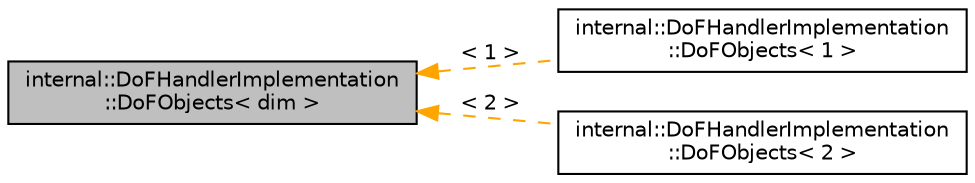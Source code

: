 digraph "internal::DoFHandlerImplementation::DoFObjects&lt; dim &gt;"
{
 // LATEX_PDF_SIZE
  edge [fontname="Helvetica",fontsize="10",labelfontname="Helvetica",labelfontsize="10"];
  node [fontname="Helvetica",fontsize="10",shape=record];
  rankdir="LR";
  Node1 [label="internal::DoFHandlerImplementation\l::DoFObjects\< dim \>",height=0.2,width=0.4,color="black", fillcolor="grey75", style="filled", fontcolor="black",tooltip=" "];
  Node1 -> Node2 [dir="back",color="orange",fontsize="10",style="dashed",label=" \< 1 \>" ,fontname="Helvetica"];
  Node2 [label="internal::DoFHandlerImplementation\l::DoFObjects\< 1 \>",height=0.2,width=0.4,color="black", fillcolor="white", style="filled",URL="$classinternal_1_1DoFHandlerImplementation_1_1DoFObjects.html",tooltip=" "];
  Node1 -> Node3 [dir="back",color="orange",fontsize="10",style="dashed",label=" \< 2 \>" ,fontname="Helvetica"];
  Node3 [label="internal::DoFHandlerImplementation\l::DoFObjects\< 2 \>",height=0.2,width=0.4,color="black", fillcolor="white", style="filled",URL="$classinternal_1_1DoFHandlerImplementation_1_1DoFObjects.html",tooltip=" "];
}
